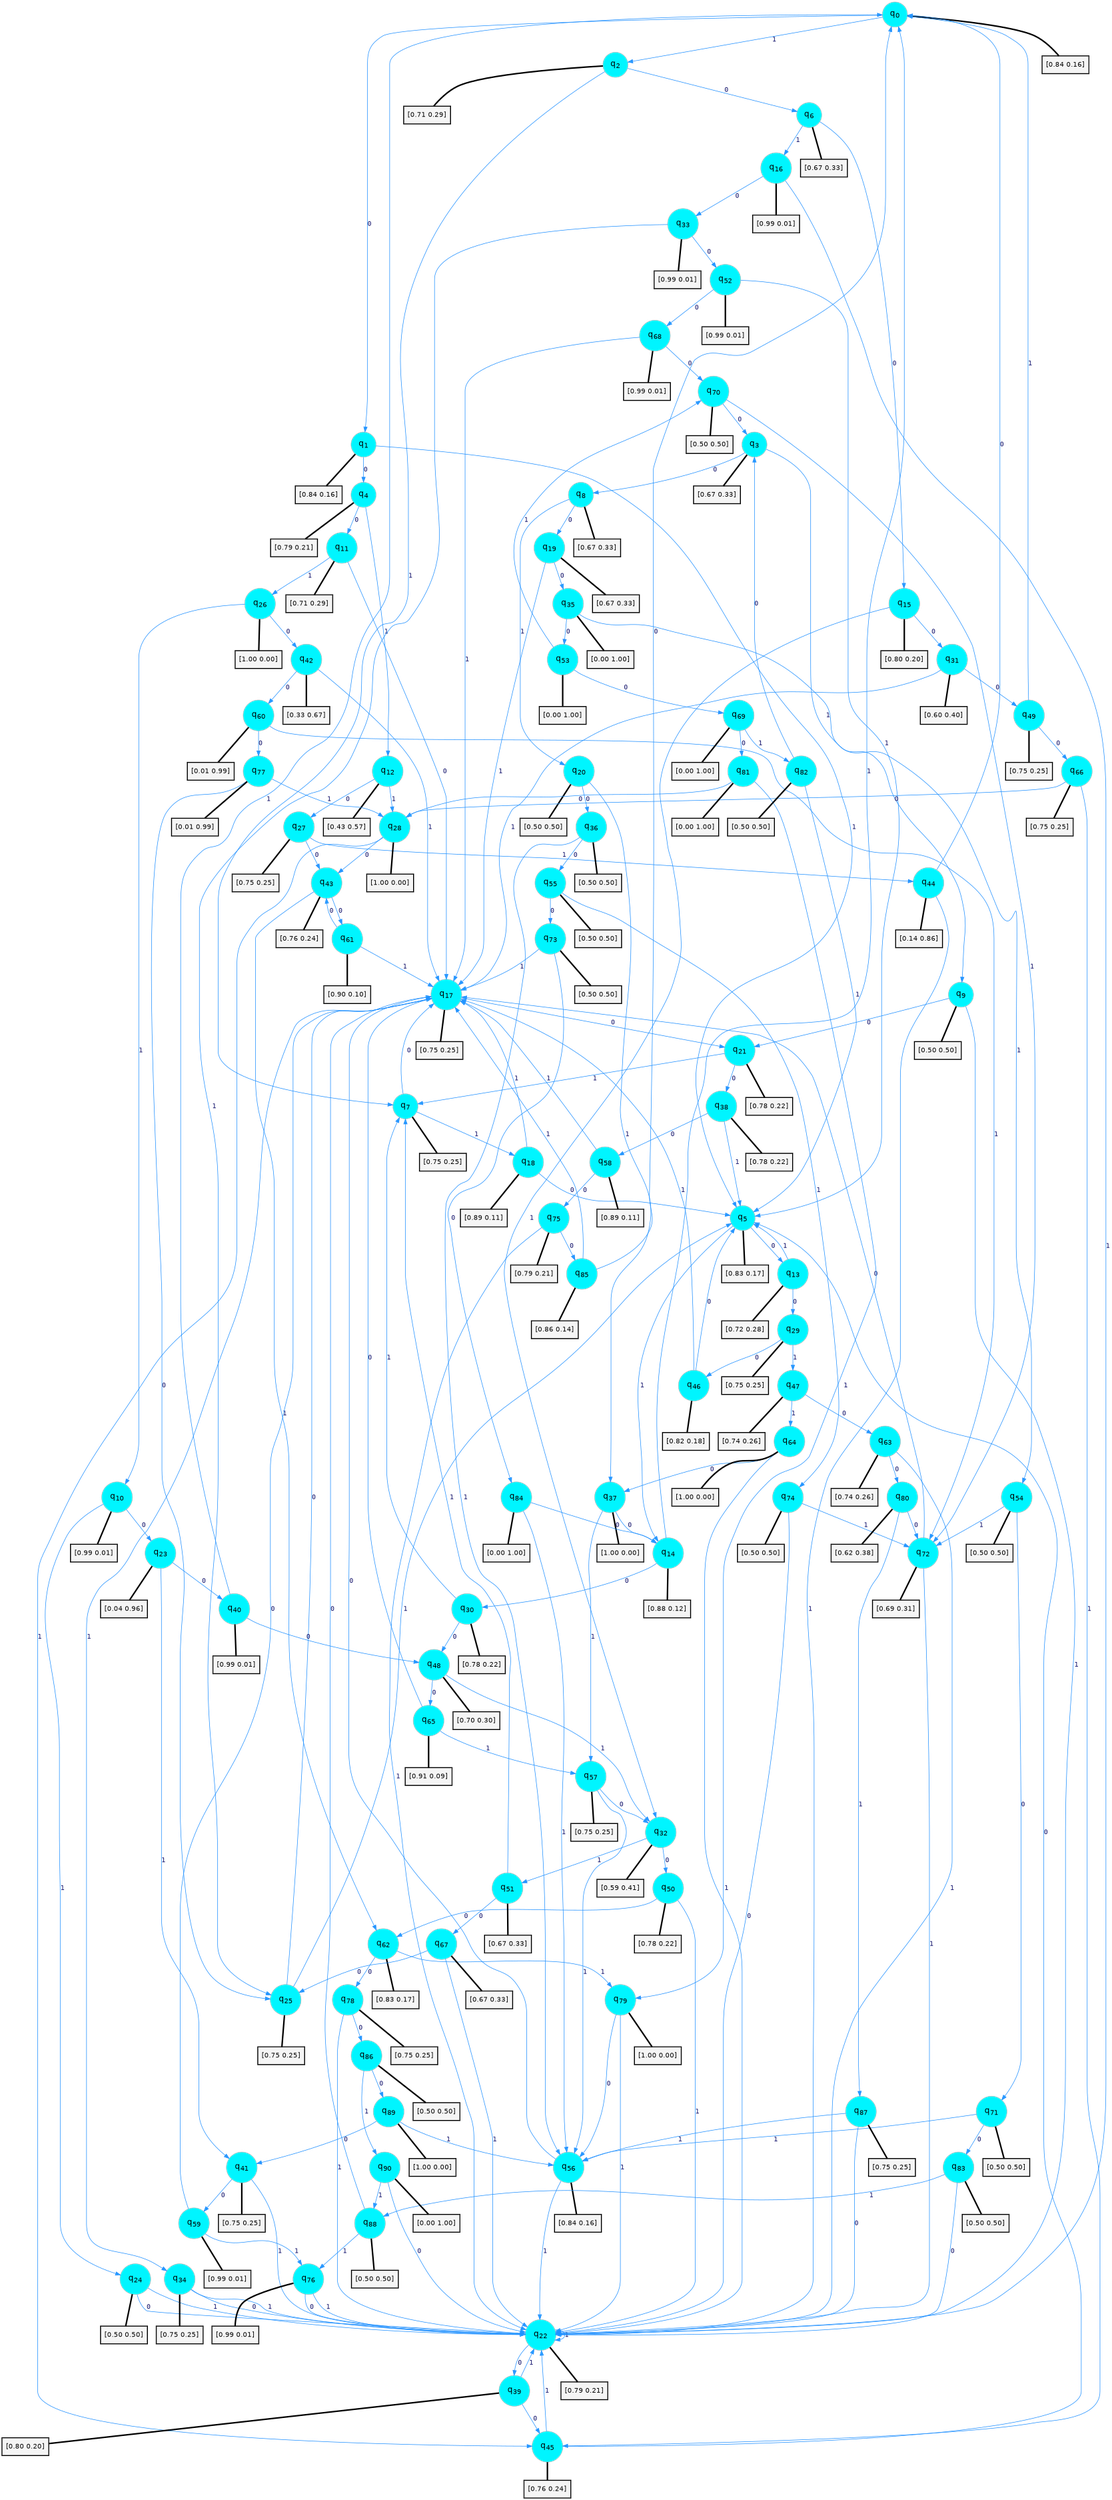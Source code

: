 digraph G {
graph [
bgcolor=transparent, dpi=300, rankdir=TD, size="40,25"];
node [
color=gray, fillcolor=turquoise1, fontcolor=black, fontname=Helvetica, fontsize=16, fontweight=bold, shape=circle, style=filled];
edge [
arrowsize=1, color=dodgerblue1, fontcolor=midnightblue, fontname=courier, fontweight=bold, penwidth=1, style=solid, weight=20];
0[label=<q<SUB>0</SUB>>];
1[label=<q<SUB>1</SUB>>];
2[label=<q<SUB>2</SUB>>];
3[label=<q<SUB>3</SUB>>];
4[label=<q<SUB>4</SUB>>];
5[label=<q<SUB>5</SUB>>];
6[label=<q<SUB>6</SUB>>];
7[label=<q<SUB>7</SUB>>];
8[label=<q<SUB>8</SUB>>];
9[label=<q<SUB>9</SUB>>];
10[label=<q<SUB>10</SUB>>];
11[label=<q<SUB>11</SUB>>];
12[label=<q<SUB>12</SUB>>];
13[label=<q<SUB>13</SUB>>];
14[label=<q<SUB>14</SUB>>];
15[label=<q<SUB>15</SUB>>];
16[label=<q<SUB>16</SUB>>];
17[label=<q<SUB>17</SUB>>];
18[label=<q<SUB>18</SUB>>];
19[label=<q<SUB>19</SUB>>];
20[label=<q<SUB>20</SUB>>];
21[label=<q<SUB>21</SUB>>];
22[label=<q<SUB>22</SUB>>];
23[label=<q<SUB>23</SUB>>];
24[label=<q<SUB>24</SUB>>];
25[label=<q<SUB>25</SUB>>];
26[label=<q<SUB>26</SUB>>];
27[label=<q<SUB>27</SUB>>];
28[label=<q<SUB>28</SUB>>];
29[label=<q<SUB>29</SUB>>];
30[label=<q<SUB>30</SUB>>];
31[label=<q<SUB>31</SUB>>];
32[label=<q<SUB>32</SUB>>];
33[label=<q<SUB>33</SUB>>];
34[label=<q<SUB>34</SUB>>];
35[label=<q<SUB>35</SUB>>];
36[label=<q<SUB>36</SUB>>];
37[label=<q<SUB>37</SUB>>];
38[label=<q<SUB>38</SUB>>];
39[label=<q<SUB>39</SUB>>];
40[label=<q<SUB>40</SUB>>];
41[label=<q<SUB>41</SUB>>];
42[label=<q<SUB>42</SUB>>];
43[label=<q<SUB>43</SUB>>];
44[label=<q<SUB>44</SUB>>];
45[label=<q<SUB>45</SUB>>];
46[label=<q<SUB>46</SUB>>];
47[label=<q<SUB>47</SUB>>];
48[label=<q<SUB>48</SUB>>];
49[label=<q<SUB>49</SUB>>];
50[label=<q<SUB>50</SUB>>];
51[label=<q<SUB>51</SUB>>];
52[label=<q<SUB>52</SUB>>];
53[label=<q<SUB>53</SUB>>];
54[label=<q<SUB>54</SUB>>];
55[label=<q<SUB>55</SUB>>];
56[label=<q<SUB>56</SUB>>];
57[label=<q<SUB>57</SUB>>];
58[label=<q<SUB>58</SUB>>];
59[label=<q<SUB>59</SUB>>];
60[label=<q<SUB>60</SUB>>];
61[label=<q<SUB>61</SUB>>];
62[label=<q<SUB>62</SUB>>];
63[label=<q<SUB>63</SUB>>];
64[label=<q<SUB>64</SUB>>];
65[label=<q<SUB>65</SUB>>];
66[label=<q<SUB>66</SUB>>];
67[label=<q<SUB>67</SUB>>];
68[label=<q<SUB>68</SUB>>];
69[label=<q<SUB>69</SUB>>];
70[label=<q<SUB>70</SUB>>];
71[label=<q<SUB>71</SUB>>];
72[label=<q<SUB>72</SUB>>];
73[label=<q<SUB>73</SUB>>];
74[label=<q<SUB>74</SUB>>];
75[label=<q<SUB>75</SUB>>];
76[label=<q<SUB>76</SUB>>];
77[label=<q<SUB>77</SUB>>];
78[label=<q<SUB>78</SUB>>];
79[label=<q<SUB>79</SUB>>];
80[label=<q<SUB>80</SUB>>];
81[label=<q<SUB>81</SUB>>];
82[label=<q<SUB>82</SUB>>];
83[label=<q<SUB>83</SUB>>];
84[label=<q<SUB>84</SUB>>];
85[label=<q<SUB>85</SUB>>];
86[label=<q<SUB>86</SUB>>];
87[label=<q<SUB>87</SUB>>];
88[label=<q<SUB>88</SUB>>];
89[label=<q<SUB>89</SUB>>];
90[label=<q<SUB>90</SUB>>];
91[label="[0.84 0.16]", shape=box,fontcolor=black, fontname=Helvetica, fontsize=14, penwidth=2, fillcolor=whitesmoke,color=black];
92[label="[0.84 0.16]", shape=box,fontcolor=black, fontname=Helvetica, fontsize=14, penwidth=2, fillcolor=whitesmoke,color=black];
93[label="[0.71 0.29]", shape=box,fontcolor=black, fontname=Helvetica, fontsize=14, penwidth=2, fillcolor=whitesmoke,color=black];
94[label="[0.67 0.33]", shape=box,fontcolor=black, fontname=Helvetica, fontsize=14, penwidth=2, fillcolor=whitesmoke,color=black];
95[label="[0.79 0.21]", shape=box,fontcolor=black, fontname=Helvetica, fontsize=14, penwidth=2, fillcolor=whitesmoke,color=black];
96[label="[0.83 0.17]", shape=box,fontcolor=black, fontname=Helvetica, fontsize=14, penwidth=2, fillcolor=whitesmoke,color=black];
97[label="[0.67 0.33]", shape=box,fontcolor=black, fontname=Helvetica, fontsize=14, penwidth=2, fillcolor=whitesmoke,color=black];
98[label="[0.75 0.25]", shape=box,fontcolor=black, fontname=Helvetica, fontsize=14, penwidth=2, fillcolor=whitesmoke,color=black];
99[label="[0.67 0.33]", shape=box,fontcolor=black, fontname=Helvetica, fontsize=14, penwidth=2, fillcolor=whitesmoke,color=black];
100[label="[0.50 0.50]", shape=box,fontcolor=black, fontname=Helvetica, fontsize=14, penwidth=2, fillcolor=whitesmoke,color=black];
101[label="[0.99 0.01]", shape=box,fontcolor=black, fontname=Helvetica, fontsize=14, penwidth=2, fillcolor=whitesmoke,color=black];
102[label="[0.71 0.29]", shape=box,fontcolor=black, fontname=Helvetica, fontsize=14, penwidth=2, fillcolor=whitesmoke,color=black];
103[label="[0.43 0.57]", shape=box,fontcolor=black, fontname=Helvetica, fontsize=14, penwidth=2, fillcolor=whitesmoke,color=black];
104[label="[0.72 0.28]", shape=box,fontcolor=black, fontname=Helvetica, fontsize=14, penwidth=2, fillcolor=whitesmoke,color=black];
105[label="[0.88 0.12]", shape=box,fontcolor=black, fontname=Helvetica, fontsize=14, penwidth=2, fillcolor=whitesmoke,color=black];
106[label="[0.80 0.20]", shape=box,fontcolor=black, fontname=Helvetica, fontsize=14, penwidth=2, fillcolor=whitesmoke,color=black];
107[label="[0.99 0.01]", shape=box,fontcolor=black, fontname=Helvetica, fontsize=14, penwidth=2, fillcolor=whitesmoke,color=black];
108[label="[0.75 0.25]", shape=box,fontcolor=black, fontname=Helvetica, fontsize=14, penwidth=2, fillcolor=whitesmoke,color=black];
109[label="[0.89 0.11]", shape=box,fontcolor=black, fontname=Helvetica, fontsize=14, penwidth=2, fillcolor=whitesmoke,color=black];
110[label="[0.67 0.33]", shape=box,fontcolor=black, fontname=Helvetica, fontsize=14, penwidth=2, fillcolor=whitesmoke,color=black];
111[label="[0.50 0.50]", shape=box,fontcolor=black, fontname=Helvetica, fontsize=14, penwidth=2, fillcolor=whitesmoke,color=black];
112[label="[0.78 0.22]", shape=box,fontcolor=black, fontname=Helvetica, fontsize=14, penwidth=2, fillcolor=whitesmoke,color=black];
113[label="[0.79 0.21]", shape=box,fontcolor=black, fontname=Helvetica, fontsize=14, penwidth=2, fillcolor=whitesmoke,color=black];
114[label="[0.04 0.96]", shape=box,fontcolor=black, fontname=Helvetica, fontsize=14, penwidth=2, fillcolor=whitesmoke,color=black];
115[label="[0.50 0.50]", shape=box,fontcolor=black, fontname=Helvetica, fontsize=14, penwidth=2, fillcolor=whitesmoke,color=black];
116[label="[0.75 0.25]", shape=box,fontcolor=black, fontname=Helvetica, fontsize=14, penwidth=2, fillcolor=whitesmoke,color=black];
117[label="[1.00 0.00]", shape=box,fontcolor=black, fontname=Helvetica, fontsize=14, penwidth=2, fillcolor=whitesmoke,color=black];
118[label="[0.75 0.25]", shape=box,fontcolor=black, fontname=Helvetica, fontsize=14, penwidth=2, fillcolor=whitesmoke,color=black];
119[label="[1.00 0.00]", shape=box,fontcolor=black, fontname=Helvetica, fontsize=14, penwidth=2, fillcolor=whitesmoke,color=black];
120[label="[0.75 0.25]", shape=box,fontcolor=black, fontname=Helvetica, fontsize=14, penwidth=2, fillcolor=whitesmoke,color=black];
121[label="[0.78 0.22]", shape=box,fontcolor=black, fontname=Helvetica, fontsize=14, penwidth=2, fillcolor=whitesmoke,color=black];
122[label="[0.60 0.40]", shape=box,fontcolor=black, fontname=Helvetica, fontsize=14, penwidth=2, fillcolor=whitesmoke,color=black];
123[label="[0.59 0.41]", shape=box,fontcolor=black, fontname=Helvetica, fontsize=14, penwidth=2, fillcolor=whitesmoke,color=black];
124[label="[0.99 0.01]", shape=box,fontcolor=black, fontname=Helvetica, fontsize=14, penwidth=2, fillcolor=whitesmoke,color=black];
125[label="[0.75 0.25]", shape=box,fontcolor=black, fontname=Helvetica, fontsize=14, penwidth=2, fillcolor=whitesmoke,color=black];
126[label="[0.00 1.00]", shape=box,fontcolor=black, fontname=Helvetica, fontsize=14, penwidth=2, fillcolor=whitesmoke,color=black];
127[label="[0.50 0.50]", shape=box,fontcolor=black, fontname=Helvetica, fontsize=14, penwidth=2, fillcolor=whitesmoke,color=black];
128[label="[1.00 0.00]", shape=box,fontcolor=black, fontname=Helvetica, fontsize=14, penwidth=2, fillcolor=whitesmoke,color=black];
129[label="[0.78 0.22]", shape=box,fontcolor=black, fontname=Helvetica, fontsize=14, penwidth=2, fillcolor=whitesmoke,color=black];
130[label="[0.80 0.20]", shape=box,fontcolor=black, fontname=Helvetica, fontsize=14, penwidth=2, fillcolor=whitesmoke,color=black];
131[label="[0.99 0.01]", shape=box,fontcolor=black, fontname=Helvetica, fontsize=14, penwidth=2, fillcolor=whitesmoke,color=black];
132[label="[0.75 0.25]", shape=box,fontcolor=black, fontname=Helvetica, fontsize=14, penwidth=2, fillcolor=whitesmoke,color=black];
133[label="[0.33 0.67]", shape=box,fontcolor=black, fontname=Helvetica, fontsize=14, penwidth=2, fillcolor=whitesmoke,color=black];
134[label="[0.76 0.24]", shape=box,fontcolor=black, fontname=Helvetica, fontsize=14, penwidth=2, fillcolor=whitesmoke,color=black];
135[label="[0.14 0.86]", shape=box,fontcolor=black, fontname=Helvetica, fontsize=14, penwidth=2, fillcolor=whitesmoke,color=black];
136[label="[0.76 0.24]", shape=box,fontcolor=black, fontname=Helvetica, fontsize=14, penwidth=2, fillcolor=whitesmoke,color=black];
137[label="[0.82 0.18]", shape=box,fontcolor=black, fontname=Helvetica, fontsize=14, penwidth=2, fillcolor=whitesmoke,color=black];
138[label="[0.74 0.26]", shape=box,fontcolor=black, fontname=Helvetica, fontsize=14, penwidth=2, fillcolor=whitesmoke,color=black];
139[label="[0.70 0.30]", shape=box,fontcolor=black, fontname=Helvetica, fontsize=14, penwidth=2, fillcolor=whitesmoke,color=black];
140[label="[0.75 0.25]", shape=box,fontcolor=black, fontname=Helvetica, fontsize=14, penwidth=2, fillcolor=whitesmoke,color=black];
141[label="[0.78 0.22]", shape=box,fontcolor=black, fontname=Helvetica, fontsize=14, penwidth=2, fillcolor=whitesmoke,color=black];
142[label="[0.67 0.33]", shape=box,fontcolor=black, fontname=Helvetica, fontsize=14, penwidth=2, fillcolor=whitesmoke,color=black];
143[label="[0.99 0.01]", shape=box,fontcolor=black, fontname=Helvetica, fontsize=14, penwidth=2, fillcolor=whitesmoke,color=black];
144[label="[0.00 1.00]", shape=box,fontcolor=black, fontname=Helvetica, fontsize=14, penwidth=2, fillcolor=whitesmoke,color=black];
145[label="[0.50 0.50]", shape=box,fontcolor=black, fontname=Helvetica, fontsize=14, penwidth=2, fillcolor=whitesmoke,color=black];
146[label="[0.50 0.50]", shape=box,fontcolor=black, fontname=Helvetica, fontsize=14, penwidth=2, fillcolor=whitesmoke,color=black];
147[label="[0.84 0.16]", shape=box,fontcolor=black, fontname=Helvetica, fontsize=14, penwidth=2, fillcolor=whitesmoke,color=black];
148[label="[0.75 0.25]", shape=box,fontcolor=black, fontname=Helvetica, fontsize=14, penwidth=2, fillcolor=whitesmoke,color=black];
149[label="[0.89 0.11]", shape=box,fontcolor=black, fontname=Helvetica, fontsize=14, penwidth=2, fillcolor=whitesmoke,color=black];
150[label="[0.99 0.01]", shape=box,fontcolor=black, fontname=Helvetica, fontsize=14, penwidth=2, fillcolor=whitesmoke,color=black];
151[label="[0.01 0.99]", shape=box,fontcolor=black, fontname=Helvetica, fontsize=14, penwidth=2, fillcolor=whitesmoke,color=black];
152[label="[0.90 0.10]", shape=box,fontcolor=black, fontname=Helvetica, fontsize=14, penwidth=2, fillcolor=whitesmoke,color=black];
153[label="[0.83 0.17]", shape=box,fontcolor=black, fontname=Helvetica, fontsize=14, penwidth=2, fillcolor=whitesmoke,color=black];
154[label="[0.74 0.26]", shape=box,fontcolor=black, fontname=Helvetica, fontsize=14, penwidth=2, fillcolor=whitesmoke,color=black];
155[label="[1.00 0.00]", shape=box,fontcolor=black, fontname=Helvetica, fontsize=14, penwidth=2, fillcolor=whitesmoke,color=black];
156[label="[0.91 0.09]", shape=box,fontcolor=black, fontname=Helvetica, fontsize=14, penwidth=2, fillcolor=whitesmoke,color=black];
157[label="[0.75 0.25]", shape=box,fontcolor=black, fontname=Helvetica, fontsize=14, penwidth=2, fillcolor=whitesmoke,color=black];
158[label="[0.67 0.33]", shape=box,fontcolor=black, fontname=Helvetica, fontsize=14, penwidth=2, fillcolor=whitesmoke,color=black];
159[label="[0.99 0.01]", shape=box,fontcolor=black, fontname=Helvetica, fontsize=14, penwidth=2, fillcolor=whitesmoke,color=black];
160[label="[0.00 1.00]", shape=box,fontcolor=black, fontname=Helvetica, fontsize=14, penwidth=2, fillcolor=whitesmoke,color=black];
161[label="[0.50 0.50]", shape=box,fontcolor=black, fontname=Helvetica, fontsize=14, penwidth=2, fillcolor=whitesmoke,color=black];
162[label="[0.50 0.50]", shape=box,fontcolor=black, fontname=Helvetica, fontsize=14, penwidth=2, fillcolor=whitesmoke,color=black];
163[label="[0.69 0.31]", shape=box,fontcolor=black, fontname=Helvetica, fontsize=14, penwidth=2, fillcolor=whitesmoke,color=black];
164[label="[0.50 0.50]", shape=box,fontcolor=black, fontname=Helvetica, fontsize=14, penwidth=2, fillcolor=whitesmoke,color=black];
165[label="[0.50 0.50]", shape=box,fontcolor=black, fontname=Helvetica, fontsize=14, penwidth=2, fillcolor=whitesmoke,color=black];
166[label="[0.79 0.21]", shape=box,fontcolor=black, fontname=Helvetica, fontsize=14, penwidth=2, fillcolor=whitesmoke,color=black];
167[label="[0.99 0.01]", shape=box,fontcolor=black, fontname=Helvetica, fontsize=14, penwidth=2, fillcolor=whitesmoke,color=black];
168[label="[0.01 0.99]", shape=box,fontcolor=black, fontname=Helvetica, fontsize=14, penwidth=2, fillcolor=whitesmoke,color=black];
169[label="[0.75 0.25]", shape=box,fontcolor=black, fontname=Helvetica, fontsize=14, penwidth=2, fillcolor=whitesmoke,color=black];
170[label="[1.00 0.00]", shape=box,fontcolor=black, fontname=Helvetica, fontsize=14, penwidth=2, fillcolor=whitesmoke,color=black];
171[label="[0.62 0.38]", shape=box,fontcolor=black, fontname=Helvetica, fontsize=14, penwidth=2, fillcolor=whitesmoke,color=black];
172[label="[0.00 1.00]", shape=box,fontcolor=black, fontname=Helvetica, fontsize=14, penwidth=2, fillcolor=whitesmoke,color=black];
173[label="[0.50 0.50]", shape=box,fontcolor=black, fontname=Helvetica, fontsize=14, penwidth=2, fillcolor=whitesmoke,color=black];
174[label="[0.50 0.50]", shape=box,fontcolor=black, fontname=Helvetica, fontsize=14, penwidth=2, fillcolor=whitesmoke,color=black];
175[label="[0.00 1.00]", shape=box,fontcolor=black, fontname=Helvetica, fontsize=14, penwidth=2, fillcolor=whitesmoke,color=black];
176[label="[0.86 0.14]", shape=box,fontcolor=black, fontname=Helvetica, fontsize=14, penwidth=2, fillcolor=whitesmoke,color=black];
177[label="[0.50 0.50]", shape=box,fontcolor=black, fontname=Helvetica, fontsize=14, penwidth=2, fillcolor=whitesmoke,color=black];
178[label="[0.75 0.25]", shape=box,fontcolor=black, fontname=Helvetica, fontsize=14, penwidth=2, fillcolor=whitesmoke,color=black];
179[label="[0.50 0.50]", shape=box,fontcolor=black, fontname=Helvetica, fontsize=14, penwidth=2, fillcolor=whitesmoke,color=black];
180[label="[1.00 0.00]", shape=box,fontcolor=black, fontname=Helvetica, fontsize=14, penwidth=2, fillcolor=whitesmoke,color=black];
181[label="[0.00 1.00]", shape=box,fontcolor=black, fontname=Helvetica, fontsize=14, penwidth=2, fillcolor=whitesmoke,color=black];
0->1 [label=0];
0->2 [label=1];
0->91 [arrowhead=none, penwidth=3,color=black];
1->4 [label=0];
1->5 [label=1];
1->92 [arrowhead=none, penwidth=3,color=black];
2->6 [label=0];
2->7 [label=1];
2->93 [arrowhead=none, penwidth=3,color=black];
3->8 [label=0];
3->9 [label=1];
3->94 [arrowhead=none, penwidth=3,color=black];
4->11 [label=0];
4->12 [label=1];
4->95 [arrowhead=none, penwidth=3,color=black];
5->13 [label=0];
5->14 [label=1];
5->96 [arrowhead=none, penwidth=3,color=black];
6->15 [label=0];
6->16 [label=1];
6->97 [arrowhead=none, penwidth=3,color=black];
7->17 [label=0];
7->18 [label=1];
7->98 [arrowhead=none, penwidth=3,color=black];
8->19 [label=0];
8->20 [label=1];
8->99 [arrowhead=none, penwidth=3,color=black];
9->21 [label=0];
9->22 [label=1];
9->100 [arrowhead=none, penwidth=3,color=black];
10->23 [label=0];
10->24 [label=1];
10->101 [arrowhead=none, penwidth=3,color=black];
11->17 [label=0];
11->26 [label=1];
11->102 [arrowhead=none, penwidth=3,color=black];
12->27 [label=0];
12->28 [label=1];
12->103 [arrowhead=none, penwidth=3,color=black];
13->29 [label=0];
13->5 [label=1];
13->104 [arrowhead=none, penwidth=3,color=black];
14->30 [label=0];
14->0 [label=1];
14->105 [arrowhead=none, penwidth=3,color=black];
15->31 [label=0];
15->32 [label=1];
15->106 [arrowhead=none, penwidth=3,color=black];
16->33 [label=0];
16->22 [label=1];
16->107 [arrowhead=none, penwidth=3,color=black];
17->21 [label=0];
17->34 [label=1];
17->108 [arrowhead=none, penwidth=3,color=black];
18->5 [label=0];
18->17 [label=1];
18->109 [arrowhead=none, penwidth=3,color=black];
19->35 [label=0];
19->17 [label=1];
19->110 [arrowhead=none, penwidth=3,color=black];
20->36 [label=0];
20->37 [label=1];
20->111 [arrowhead=none, penwidth=3,color=black];
21->38 [label=0];
21->7 [label=1];
21->112 [arrowhead=none, penwidth=3,color=black];
22->39 [label=0];
22->22 [label=1];
22->113 [arrowhead=none, penwidth=3,color=black];
23->40 [label=0];
23->41 [label=1];
23->114 [arrowhead=none, penwidth=3,color=black];
24->22 [label=0];
24->22 [label=1];
24->115 [arrowhead=none, penwidth=3,color=black];
25->17 [label=0];
25->5 [label=1];
25->116 [arrowhead=none, penwidth=3,color=black];
26->42 [label=0];
26->10 [label=1];
26->117 [arrowhead=none, penwidth=3,color=black];
27->43 [label=0];
27->44 [label=1];
27->118 [arrowhead=none, penwidth=3,color=black];
28->43 [label=0];
28->45 [label=1];
28->119 [arrowhead=none, penwidth=3,color=black];
29->46 [label=0];
29->47 [label=1];
29->120 [arrowhead=none, penwidth=3,color=black];
30->48 [label=0];
30->7 [label=1];
30->121 [arrowhead=none, penwidth=3,color=black];
31->49 [label=0];
31->17 [label=1];
31->122 [arrowhead=none, penwidth=3,color=black];
32->50 [label=0];
32->51 [label=1];
32->123 [arrowhead=none, penwidth=3,color=black];
33->52 [label=0];
33->25 [label=1];
33->124 [arrowhead=none, penwidth=3,color=black];
34->22 [label=0];
34->22 [label=1];
34->125 [arrowhead=none, penwidth=3,color=black];
35->53 [label=0];
35->54 [label=1];
35->126 [arrowhead=none, penwidth=3,color=black];
36->55 [label=0];
36->56 [label=1];
36->127 [arrowhead=none, penwidth=3,color=black];
37->14 [label=0];
37->57 [label=1];
37->128 [arrowhead=none, penwidth=3,color=black];
38->58 [label=0];
38->5 [label=1];
38->129 [arrowhead=none, penwidth=3,color=black];
39->45 [label=0];
39->22 [label=1];
39->130 [arrowhead=none, penwidth=3,color=black];
40->48 [label=0];
40->0 [label=1];
40->131 [arrowhead=none, penwidth=3,color=black];
41->59 [label=0];
41->22 [label=1];
41->132 [arrowhead=none, penwidth=3,color=black];
42->60 [label=0];
42->17 [label=1];
42->133 [arrowhead=none, penwidth=3,color=black];
43->61 [label=0];
43->62 [label=1];
43->134 [arrowhead=none, penwidth=3,color=black];
44->0 [label=0];
44->22 [label=1];
44->135 [arrowhead=none, penwidth=3,color=black];
45->5 [label=0];
45->22 [label=1];
45->136 [arrowhead=none, penwidth=3,color=black];
46->5 [label=0];
46->17 [label=1];
46->137 [arrowhead=none, penwidth=3,color=black];
47->63 [label=0];
47->64 [label=1];
47->138 [arrowhead=none, penwidth=3,color=black];
48->65 [label=0];
48->32 [label=1];
48->139 [arrowhead=none, penwidth=3,color=black];
49->66 [label=0];
49->0 [label=1];
49->140 [arrowhead=none, penwidth=3,color=black];
50->62 [label=0];
50->22 [label=1];
50->141 [arrowhead=none, penwidth=3,color=black];
51->67 [label=0];
51->7 [label=1];
51->142 [arrowhead=none, penwidth=3,color=black];
52->68 [label=0];
52->5 [label=1];
52->143 [arrowhead=none, penwidth=3,color=black];
53->69 [label=0];
53->70 [label=1];
53->144 [arrowhead=none, penwidth=3,color=black];
54->71 [label=0];
54->72 [label=1];
54->145 [arrowhead=none, penwidth=3,color=black];
55->73 [label=0];
55->74 [label=1];
55->146 [arrowhead=none, penwidth=3,color=black];
56->17 [label=0];
56->22 [label=1];
56->147 [arrowhead=none, penwidth=3,color=black];
57->32 [label=0];
57->56 [label=1];
57->148 [arrowhead=none, penwidth=3,color=black];
58->75 [label=0];
58->17 [label=1];
58->149 [arrowhead=none, penwidth=3,color=black];
59->17 [label=0];
59->76 [label=1];
59->150 [arrowhead=none, penwidth=3,color=black];
60->77 [label=0];
60->72 [label=1];
60->151 [arrowhead=none, penwidth=3,color=black];
61->43 [label=0];
61->17 [label=1];
61->152 [arrowhead=none, penwidth=3,color=black];
62->78 [label=0];
62->79 [label=1];
62->153 [arrowhead=none, penwidth=3,color=black];
63->80 [label=0];
63->22 [label=1];
63->154 [arrowhead=none, penwidth=3,color=black];
64->37 [label=0];
64->22 [label=1];
64->155 [arrowhead=none, penwidth=3,color=black];
65->17 [label=0];
65->57 [label=1];
65->156 [arrowhead=none, penwidth=3,color=black];
66->28 [label=0];
66->45 [label=1];
66->157 [arrowhead=none, penwidth=3,color=black];
67->25 [label=0];
67->22 [label=1];
67->158 [arrowhead=none, penwidth=3,color=black];
68->70 [label=0];
68->17 [label=1];
68->159 [arrowhead=none, penwidth=3,color=black];
69->81 [label=0];
69->82 [label=1];
69->160 [arrowhead=none, penwidth=3,color=black];
70->3 [label=0];
70->72 [label=1];
70->161 [arrowhead=none, penwidth=3,color=black];
71->83 [label=0];
71->56 [label=1];
71->162 [arrowhead=none, penwidth=3,color=black];
72->17 [label=0];
72->22 [label=1];
72->163 [arrowhead=none, penwidth=3,color=black];
73->84 [label=0];
73->17 [label=1];
73->164 [arrowhead=none, penwidth=3,color=black];
74->22 [label=0];
74->72 [label=1];
74->165 [arrowhead=none, penwidth=3,color=black];
75->85 [label=0];
75->22 [label=1];
75->166 [arrowhead=none, penwidth=3,color=black];
76->22 [label=0];
76->22 [label=1];
76->167 [arrowhead=none, penwidth=3,color=black];
77->25 [label=0];
77->28 [label=1];
77->168 [arrowhead=none, penwidth=3,color=black];
78->86 [label=0];
78->22 [label=1];
78->169 [arrowhead=none, penwidth=3,color=black];
79->56 [label=0];
79->22 [label=1];
79->170 [arrowhead=none, penwidth=3,color=black];
80->72 [label=0];
80->87 [label=1];
80->171 [arrowhead=none, penwidth=3,color=black];
81->28 [label=0];
81->79 [label=1];
81->172 [arrowhead=none, penwidth=3,color=black];
82->3 [label=0];
82->5 [label=1];
82->173 [arrowhead=none, penwidth=3,color=black];
83->22 [label=0];
83->88 [label=1];
83->174 [arrowhead=none, penwidth=3,color=black];
84->14 [label=0];
84->56 [label=1];
84->175 [arrowhead=none, penwidth=3,color=black];
85->0 [label=0];
85->17 [label=1];
85->176 [arrowhead=none, penwidth=3,color=black];
86->89 [label=0];
86->90 [label=1];
86->177 [arrowhead=none, penwidth=3,color=black];
87->22 [label=0];
87->56 [label=1];
87->178 [arrowhead=none, penwidth=3,color=black];
88->17 [label=0];
88->76 [label=1];
88->179 [arrowhead=none, penwidth=3,color=black];
89->41 [label=0];
89->56 [label=1];
89->180 [arrowhead=none, penwidth=3,color=black];
90->22 [label=0];
90->88 [label=1];
90->181 [arrowhead=none, penwidth=3,color=black];
}
